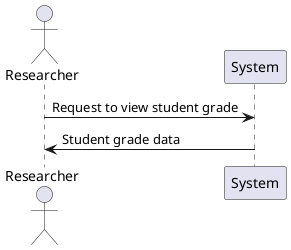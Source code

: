 @startuml
actor Researcher
Researcher -> System: Request to view student grade
System -> Researcher: Student grade data
@enduml